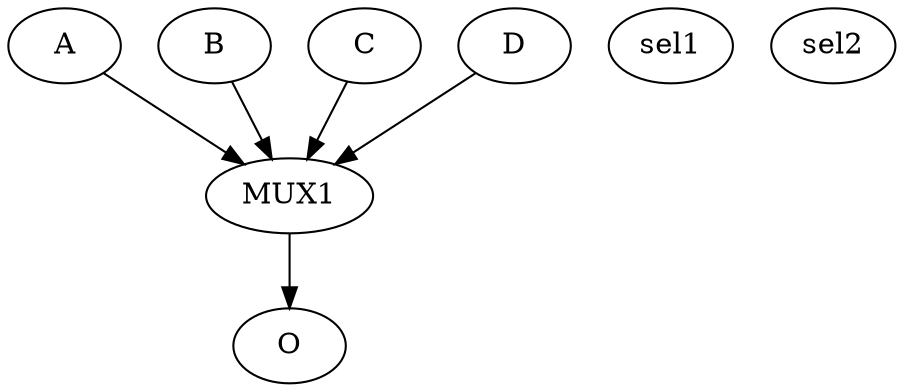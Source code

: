 digraph test {

A [LABEL = "INPUT"];
B [LABEL = "INPUT"];
C [LABEL = "INPUT"];
D [LABEL = "INPUT"];
sel1 [LABEL = "INPUT"];
sel2 [LABEL = "INPUT"];

MUX1 [LABEL = "MUX", SEL = "sel1", SEL = "sel2"];

O [LABEL = "OUTPUT"];

A -> MUX1 -> O;
B -> MUX1;
C -> MUX1;
D -> MUX1;

}